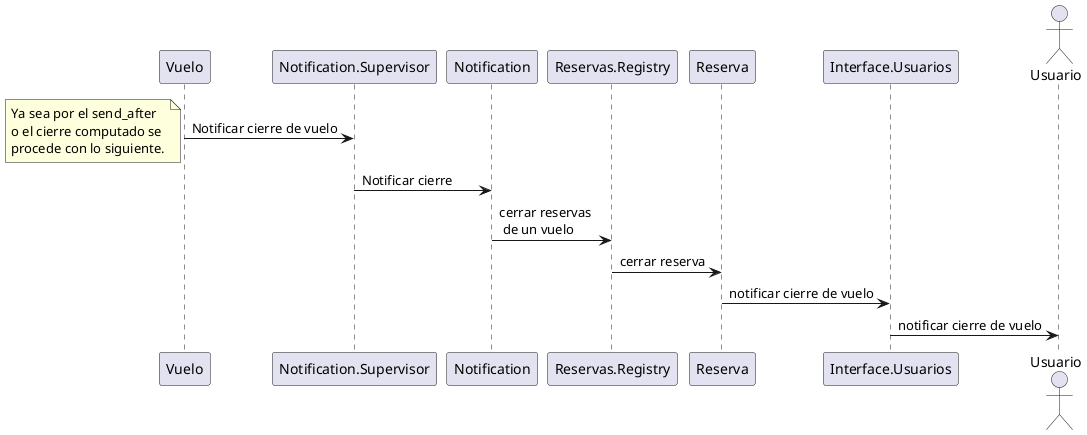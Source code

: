 @startuml Secuencia Cierre de vuelo

participant Vuelo
participant Notification.Supervisor
participant Notification
participant Reservas.Registry
participant Reserva
participant Interface.Usuarios
actor Usuario

Vuelo -> Notification.Supervisor: Notificar cierre de vuelo
note left: Ya sea por el send_after \no el cierre computado se \nprocede con lo siguiente.
Notification.Supervisor -> Notification: Notificar cierre
Notification -> Reservas.Registry: cerrar reservas\n de un vuelo
Reservas.Registry -> Reserva: cerrar reserva
Reserva -> Interface.Usuarios: notificar cierre de vuelo
Interface.Usuarios -> Usuario: notificar cierre de vuelo

@enduml
